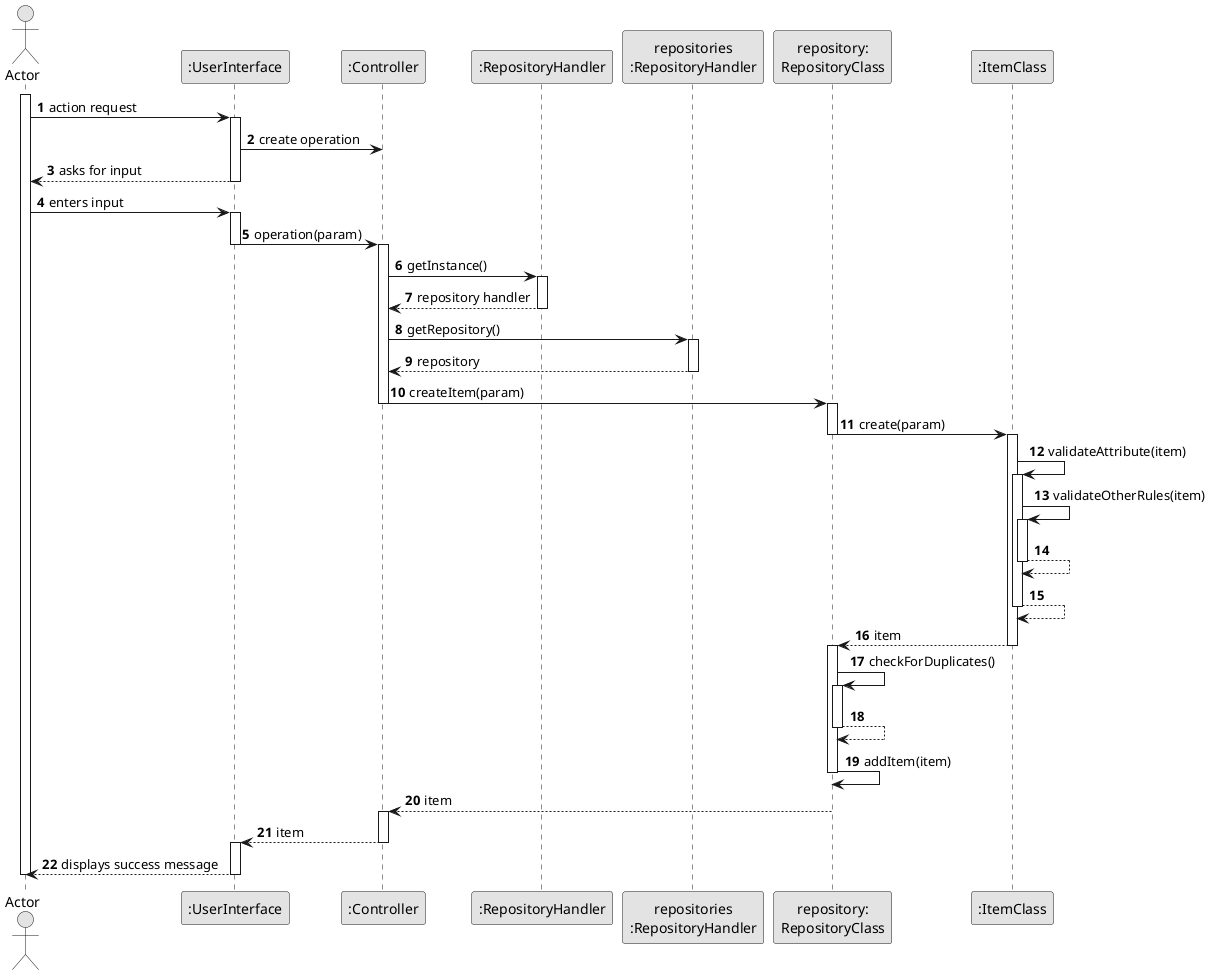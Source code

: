 @startuml
skinparam monochrome true
skinparam packageStyle rectangle
skinparam shadowing false

autonumber

actor "Actor" as Actor
participant ":UserInterface" as UI
participant ":Controller" as CTRL
participant ":RepositoryHandler" as RepoHandler
participant "repositories\n:RepositoryHandler" as RepoPlatform
participant "repository:\nRepositoryClass" as RepositoryClass
participant ":ItemClass" as ItemClass

activate Actor

Actor -> UI : action request
activate UI

UI -> CTRL : create operation

UI --> Actor : asks for input
deactivate UI

Actor -> UI : enters input
activate UI

UI -> CTRL : operation(param)
deactivate UI
activate CTRL

CTRL -> RepoHandler : getInstance()
activate RepoHandler
RepoHandler --> CTRL : repository handler
deactivate RepoHandler

CTRL -> RepoPlatform : getRepository()
activate RepoPlatform
RepoPlatform --> CTRL : repository
deactivate RepoPlatform

CTRL -> RepositoryClass : createItem(param)
deactivate CTRL
activate RepositoryClass

RepositoryClass -> ItemClass : create(param)
deactivate RepositoryClass

activate ItemClass
ItemClass -> ItemClass : validateAttribute(item)
activate ItemClass
ItemClass -> ItemClass : validateOtherRules(item)
activate ItemClass
ItemClass --> ItemClass
deactivate ItemClass
ItemClass --> ItemClass
deactivate ItemClass

ItemClass --> RepositoryClass : item
deactivate ItemClass
activate RepositoryClass

RepositoryClass -> RepositoryClass : checkForDuplicates()
activate RepositoryClass
RepositoryClass --> RepositoryClass
deactivate RepositoryClass
RepositoryClass -> RepositoryClass : addItem(item)
deactivate RepositoryClass

CTRL <-- RepositoryClass : item
deactivate RepositoryClass
activate CTRL

CTRL --> UI : item
deactivate CTRL
activate UI

UI --> Actor : displays success message
deactivate UI
deactivate Actor
@enduml
